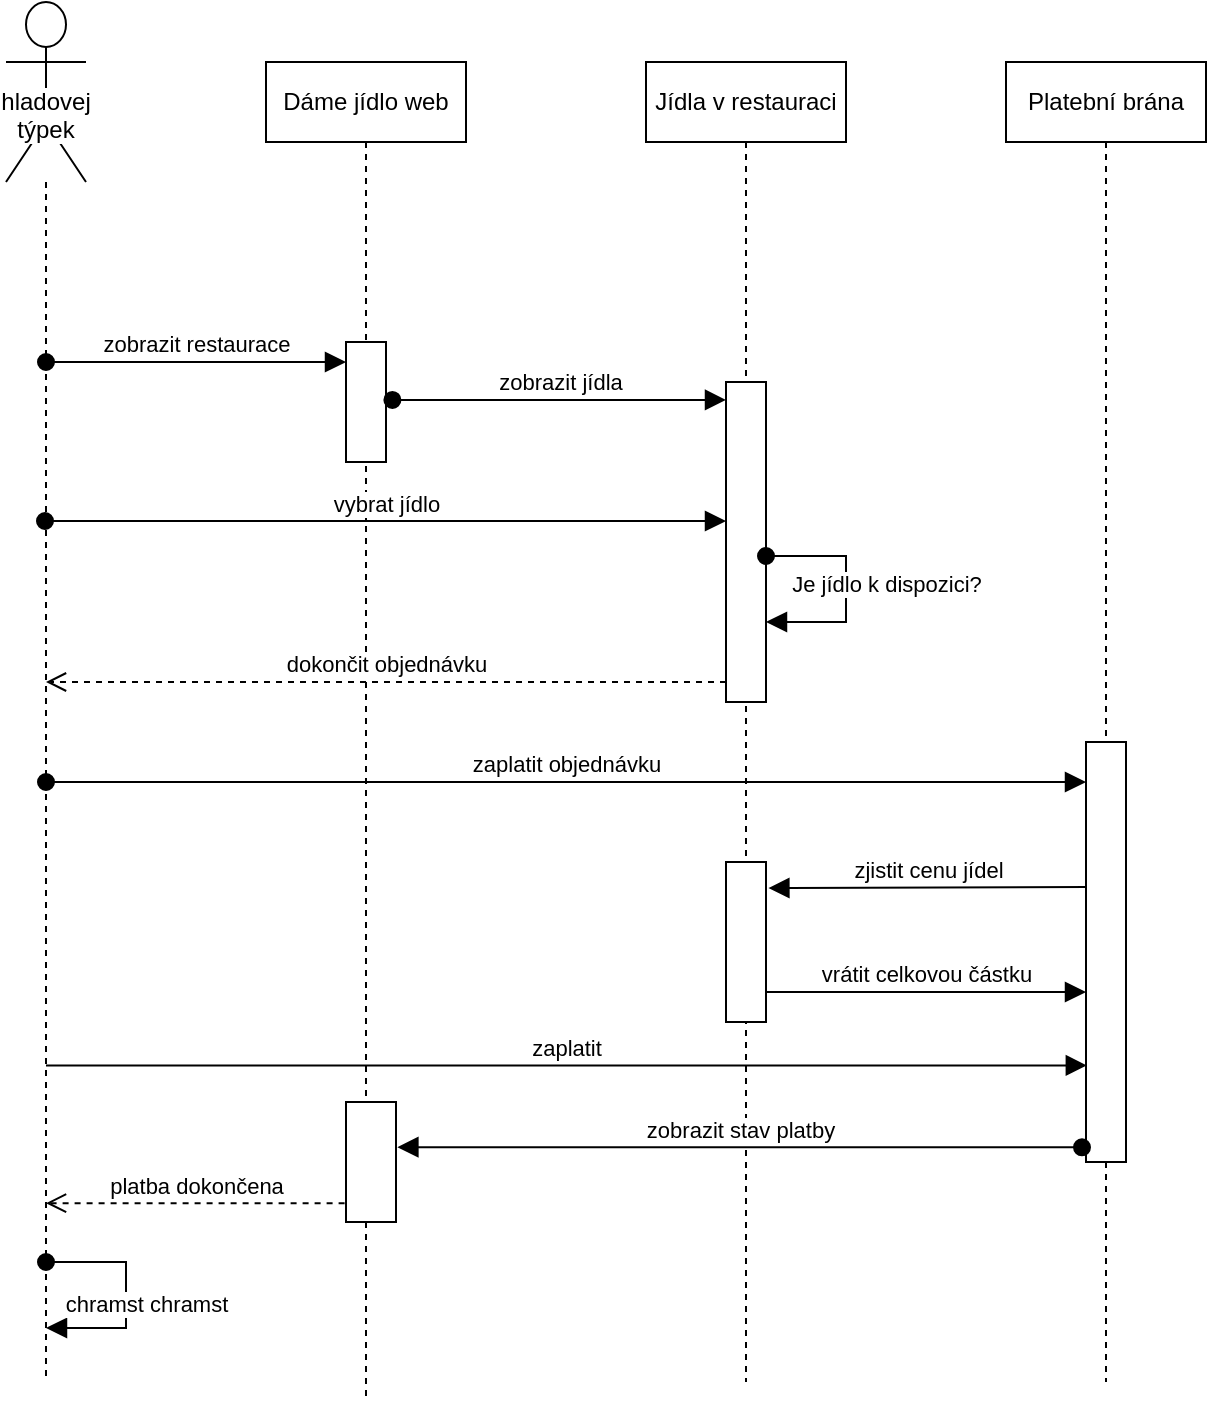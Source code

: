 <mxfile version="18.0.2" type="google"><diagram name="Page-1" id="13e1069c-82ec-6db2-03f1-153e76fe0fe0"><mxGraphModel grid="1" page="1" gridSize="10" guides="1" tooltips="1" connect="1" arrows="1" fold="1" pageScale="1" pageWidth="1100" pageHeight="850" background="none" math="0" shadow="0"><root><mxCell id="0"/><mxCell id="1" parent="0"/><mxCell id="1AtSYJ8h6rTEeTOvZIQS-3" value="&lt;span style=&quot;background-color: rgb(255, 255, 255);&quot;&gt;hladovej týpek&lt;/span&gt;" style="shape=umlLifeline;participant=umlActor;perimeter=lifelinePerimeter;whiteSpace=wrap;html=1;container=1;collapsible=0;recursiveResize=0;verticalAlign=top;spacingTop=36;outlineConnect=0;align=center;size=90;" vertex="1" parent="1"><mxGeometry x="200" y="160" width="40" height="690" as="geometry"/></mxCell><mxCell id="1AtSYJ8h6rTEeTOvZIQS-5" value="Dáme jídlo web" style="shape=umlLifeline;perimeter=lifelinePerimeter;whiteSpace=wrap;html=1;container=1;collapsible=0;recursiveResize=0;outlineConnect=0;labelBackgroundColor=#FFFFFF;" vertex="1" parent="1"><mxGeometry x="330" y="190" width="100" height="670" as="geometry"/></mxCell><mxCell id="1AtSYJ8h6rTEeTOvZIQS-27" value="" style="html=1;points=[];perimeter=orthogonalPerimeter;labelBackgroundColor=#FFFFFF;" vertex="1" parent="1AtSYJ8h6rTEeTOvZIQS-5"><mxGeometry x="40" y="520" width="25" height="60" as="geometry"/></mxCell><mxCell id="1AtSYJ8h6rTEeTOvZIQS-6" value="" style="html=1;points=[];perimeter=orthogonalPerimeter;labelBackgroundColor=#FFFFFF;" vertex="1" parent="1"><mxGeometry x="370" y="330" width="20" height="60" as="geometry"/></mxCell><mxCell id="1AtSYJ8h6rTEeTOvZIQS-7" value="zobrazit restaurace" style="html=1;verticalAlign=bottom;startArrow=oval;endArrow=block;startSize=8;rounded=0;endSize=8;" edge="1" parent="1" target="1AtSYJ8h6rTEeTOvZIQS-6"><mxGeometry relative="1" as="geometry"><mxPoint x="220" y="340" as="sourcePoint"/><Array as="points"><mxPoint x="330" y="340"/></Array></mxGeometry></mxCell><mxCell id="1AtSYJ8h6rTEeTOvZIQS-8" value="Jídla v restauraci" style="shape=umlLifeline;perimeter=lifelinePerimeter;whiteSpace=wrap;html=1;container=1;collapsible=0;recursiveResize=0;outlineConnect=0;labelBackgroundColor=#FFFFFF;" vertex="1" parent="1"><mxGeometry x="520" y="190" width="100" height="660" as="geometry"/></mxCell><mxCell id="1AtSYJ8h6rTEeTOvZIQS-9" value="" style="html=1;points=[];perimeter=orthogonalPerimeter;labelBackgroundColor=#FFFFFF;" vertex="1" parent="1"><mxGeometry x="560" y="350" width="20" height="160" as="geometry"/></mxCell><mxCell id="1AtSYJ8h6rTEeTOvZIQS-10" value="zobrazit jídla" style="html=1;verticalAlign=bottom;startArrow=oval;endArrow=block;startSize=8;rounded=0;exitX=1.16;exitY=0.483;exitDx=0;exitDy=0;exitPerimeter=0;endSize=8;" edge="1" parent="1" source="1AtSYJ8h6rTEeTOvZIQS-6" target="1AtSYJ8h6rTEeTOvZIQS-9"><mxGeometry relative="1" as="geometry"><mxPoint x="530" y="380" as="sourcePoint"/></mxGeometry></mxCell><mxCell id="1AtSYJ8h6rTEeTOvZIQS-11" value="Platební brána" style="shape=umlLifeline;perimeter=lifelinePerimeter;whiteSpace=wrap;html=1;container=1;collapsible=0;recursiveResize=0;outlineConnect=0;labelBackgroundColor=#FFFFFF;" vertex="1" parent="1"><mxGeometry x="700" y="190" width="100" height="660" as="geometry"/></mxCell><mxCell id="1AtSYJ8h6rTEeTOvZIQS-13" value="vybrat jídlo" style="html=1;verticalAlign=bottom;startArrow=block;endArrow=oval;startSize=8;rounded=0;startFill=1;endFill=1;exitX=0;exitY=0.5;exitDx=0;exitDy=0;exitPerimeter=0;endSize=8;" edge="1" parent="1"><mxGeometry relative="1" as="geometry"><mxPoint x="560" y="419.5" as="sourcePoint"/><mxPoint x="219.5" y="419.5" as="targetPoint"/></mxGeometry></mxCell><mxCell id="1AtSYJ8h6rTEeTOvZIQS-17" value="Je jídlo k dispozici?" style="html=1;verticalAlign=bottom;startArrow=oval;startFill=1;endArrow=block;startSize=8;rounded=0;labelBackgroundColor=#FFFFFF;endSize=8;" edge="1" parent="1" source="1AtSYJ8h6rTEeTOvZIQS-9"><mxGeometry x="0.118" y="20" width="60" relative="1" as="geometry"><mxPoint x="520" y="410" as="sourcePoint"/><mxPoint x="580" y="470" as="targetPoint"/><Array as="points"><mxPoint x="620" y="437"/><mxPoint x="620" y="470"/></Array><mxPoint as="offset"/></mxGeometry></mxCell><mxCell id="1AtSYJ8h6rTEeTOvZIQS-19" value="dokončit objednávku" style="html=1;verticalAlign=bottom;endArrow=open;dashed=1;endSize=8;rounded=0;labelBackgroundColor=#FFFFFF;" edge="1" parent="1" target="1AtSYJ8h6rTEeTOvZIQS-3"><mxGeometry relative="1" as="geometry"><mxPoint x="560" y="500" as="sourcePoint"/><mxPoint x="480" y="500" as="targetPoint"/></mxGeometry></mxCell><mxCell id="1AtSYJ8h6rTEeTOvZIQS-20" value="" style="html=1;points=[];perimeter=orthogonalPerimeter;labelBackgroundColor=#FFFFFF;" vertex="1" parent="1"><mxGeometry x="740" y="530" width="20" height="210" as="geometry"/></mxCell><mxCell id="1AtSYJ8h6rTEeTOvZIQS-21" value="zaplatit objednávku" style="html=1;verticalAlign=bottom;startArrow=oval;endArrow=block;startSize=8;rounded=0;labelBackgroundColor=#FFFFFF;endSize=8;" edge="1" parent="1" target="1AtSYJ8h6rTEeTOvZIQS-20"><mxGeometry relative="1" as="geometry"><mxPoint x="220" y="550" as="sourcePoint"/></mxGeometry></mxCell><mxCell id="1AtSYJ8h6rTEeTOvZIQS-22" value="" style="html=1;points=[];perimeter=orthogonalPerimeter;labelBackgroundColor=#FFFFFF;" vertex="1" parent="1"><mxGeometry x="560" y="590" width="20" height="80" as="geometry"/></mxCell><mxCell id="1AtSYJ8h6rTEeTOvZIQS-23" value="vrátit celkovou částku" style="html=1;verticalAlign=bottom;endArrow=block;rounded=0;labelBackgroundColor=#FFFFFF;startSize=8;endSize=8;" edge="1" parent="1" source="1AtSYJ8h6rTEeTOvZIQS-22"><mxGeometry width="80" relative="1" as="geometry"><mxPoint x="583.6" y="655.24" as="sourcePoint"/><mxPoint x="740" y="655" as="targetPoint"/></mxGeometry></mxCell><mxCell id="1AtSYJ8h6rTEeTOvZIQS-24" value="zjistit cenu jídel" style="html=1;verticalAlign=bottom;endArrow=block;rounded=0;labelBackgroundColor=#FFFFFF;startSize=8;endSize=8;exitX=0.021;exitY=0.345;exitDx=0;exitDy=0;exitPerimeter=0;entryX=1.06;entryY=0.163;entryDx=0;entryDy=0;entryPerimeter=0;" edge="1" parent="1" source="1AtSYJ8h6rTEeTOvZIQS-20" target="1AtSYJ8h6rTEeTOvZIQS-22"><mxGeometry width="80" relative="1" as="geometry"><mxPoint x="510" y="610" as="sourcePoint"/><mxPoint x="510" y="650" as="targetPoint"/></mxGeometry></mxCell><mxCell id="1AtSYJ8h6rTEeTOvZIQS-25" value="zobrazit stav platby" style="html=1;verticalAlign=bottom;endArrow=block;rounded=0;labelBackgroundColor=#FFFFFF;startSize=8;endSize=8;entryX=1.028;entryY=0.377;entryDx=0;entryDy=0;entryPerimeter=0;exitX=-0.1;exitY=0.965;exitDx=0;exitDy=0;exitPerimeter=0;startArrow=oval;startFill=1;" edge="1" parent="1" source="1AtSYJ8h6rTEeTOvZIQS-20" target="1AtSYJ8h6rTEeTOvZIQS-27"><mxGeometry width="80" relative="1" as="geometry"><mxPoint x="730" y="710" as="sourcePoint"/><mxPoint x="400" y="710" as="targetPoint"/></mxGeometry></mxCell><mxCell id="1AtSYJ8h6rTEeTOvZIQS-28" value="platba dokončena" style="html=1;verticalAlign=bottom;endArrow=open;dashed=1;endSize=8;rounded=0;labelBackgroundColor=#FFFFFF;exitX=-0.028;exitY=0.843;exitDx=0;exitDy=0;exitPerimeter=0;" edge="1" parent="1" source="1AtSYJ8h6rTEeTOvZIQS-27" target="1AtSYJ8h6rTEeTOvZIQS-3"><mxGeometry relative="1" as="geometry"><mxPoint x="360" y="740" as="sourcePoint"/><mxPoint x="280" y="740" as="targetPoint"/></mxGeometry></mxCell><mxCell id="1AtSYJ8h6rTEeTOvZIQS-29" value="chramst chramst" style="html=1;verticalAlign=bottom;startArrow=oval;startFill=1;endArrow=block;startSize=8;rounded=0;labelBackgroundColor=#FFFFFF;endSize=8;" edge="1" parent="1"><mxGeometry x="0.239" y="10" width="60" relative="1" as="geometry"><mxPoint x="220" y="790" as="sourcePoint"/><mxPoint x="220" y="823" as="targetPoint"/><Array as="points"><mxPoint x="260" y="790"/><mxPoint x="260" y="823"/></Array><mxPoint as="offset"/></mxGeometry></mxCell><mxCell id="1AtSYJ8h6rTEeTOvZIQS-32" value="zaplatit" style="html=1;verticalAlign=bottom;endArrow=block;rounded=0;labelBackgroundColor=#FFFFFF;startSize=8;endSize=8;entryX=0.021;entryY=0.77;entryDx=0;entryDy=0;entryPerimeter=0;" edge="1" parent="1" source="1AtSYJ8h6rTEeTOvZIQS-3" target="1AtSYJ8h6rTEeTOvZIQS-20"><mxGeometry width="80" relative="1" as="geometry"><mxPoint x="430" y="530" as="sourcePoint"/><mxPoint x="730" y="690" as="targetPoint"/></mxGeometry></mxCell></root></mxGraphModel></diagram></mxfile>